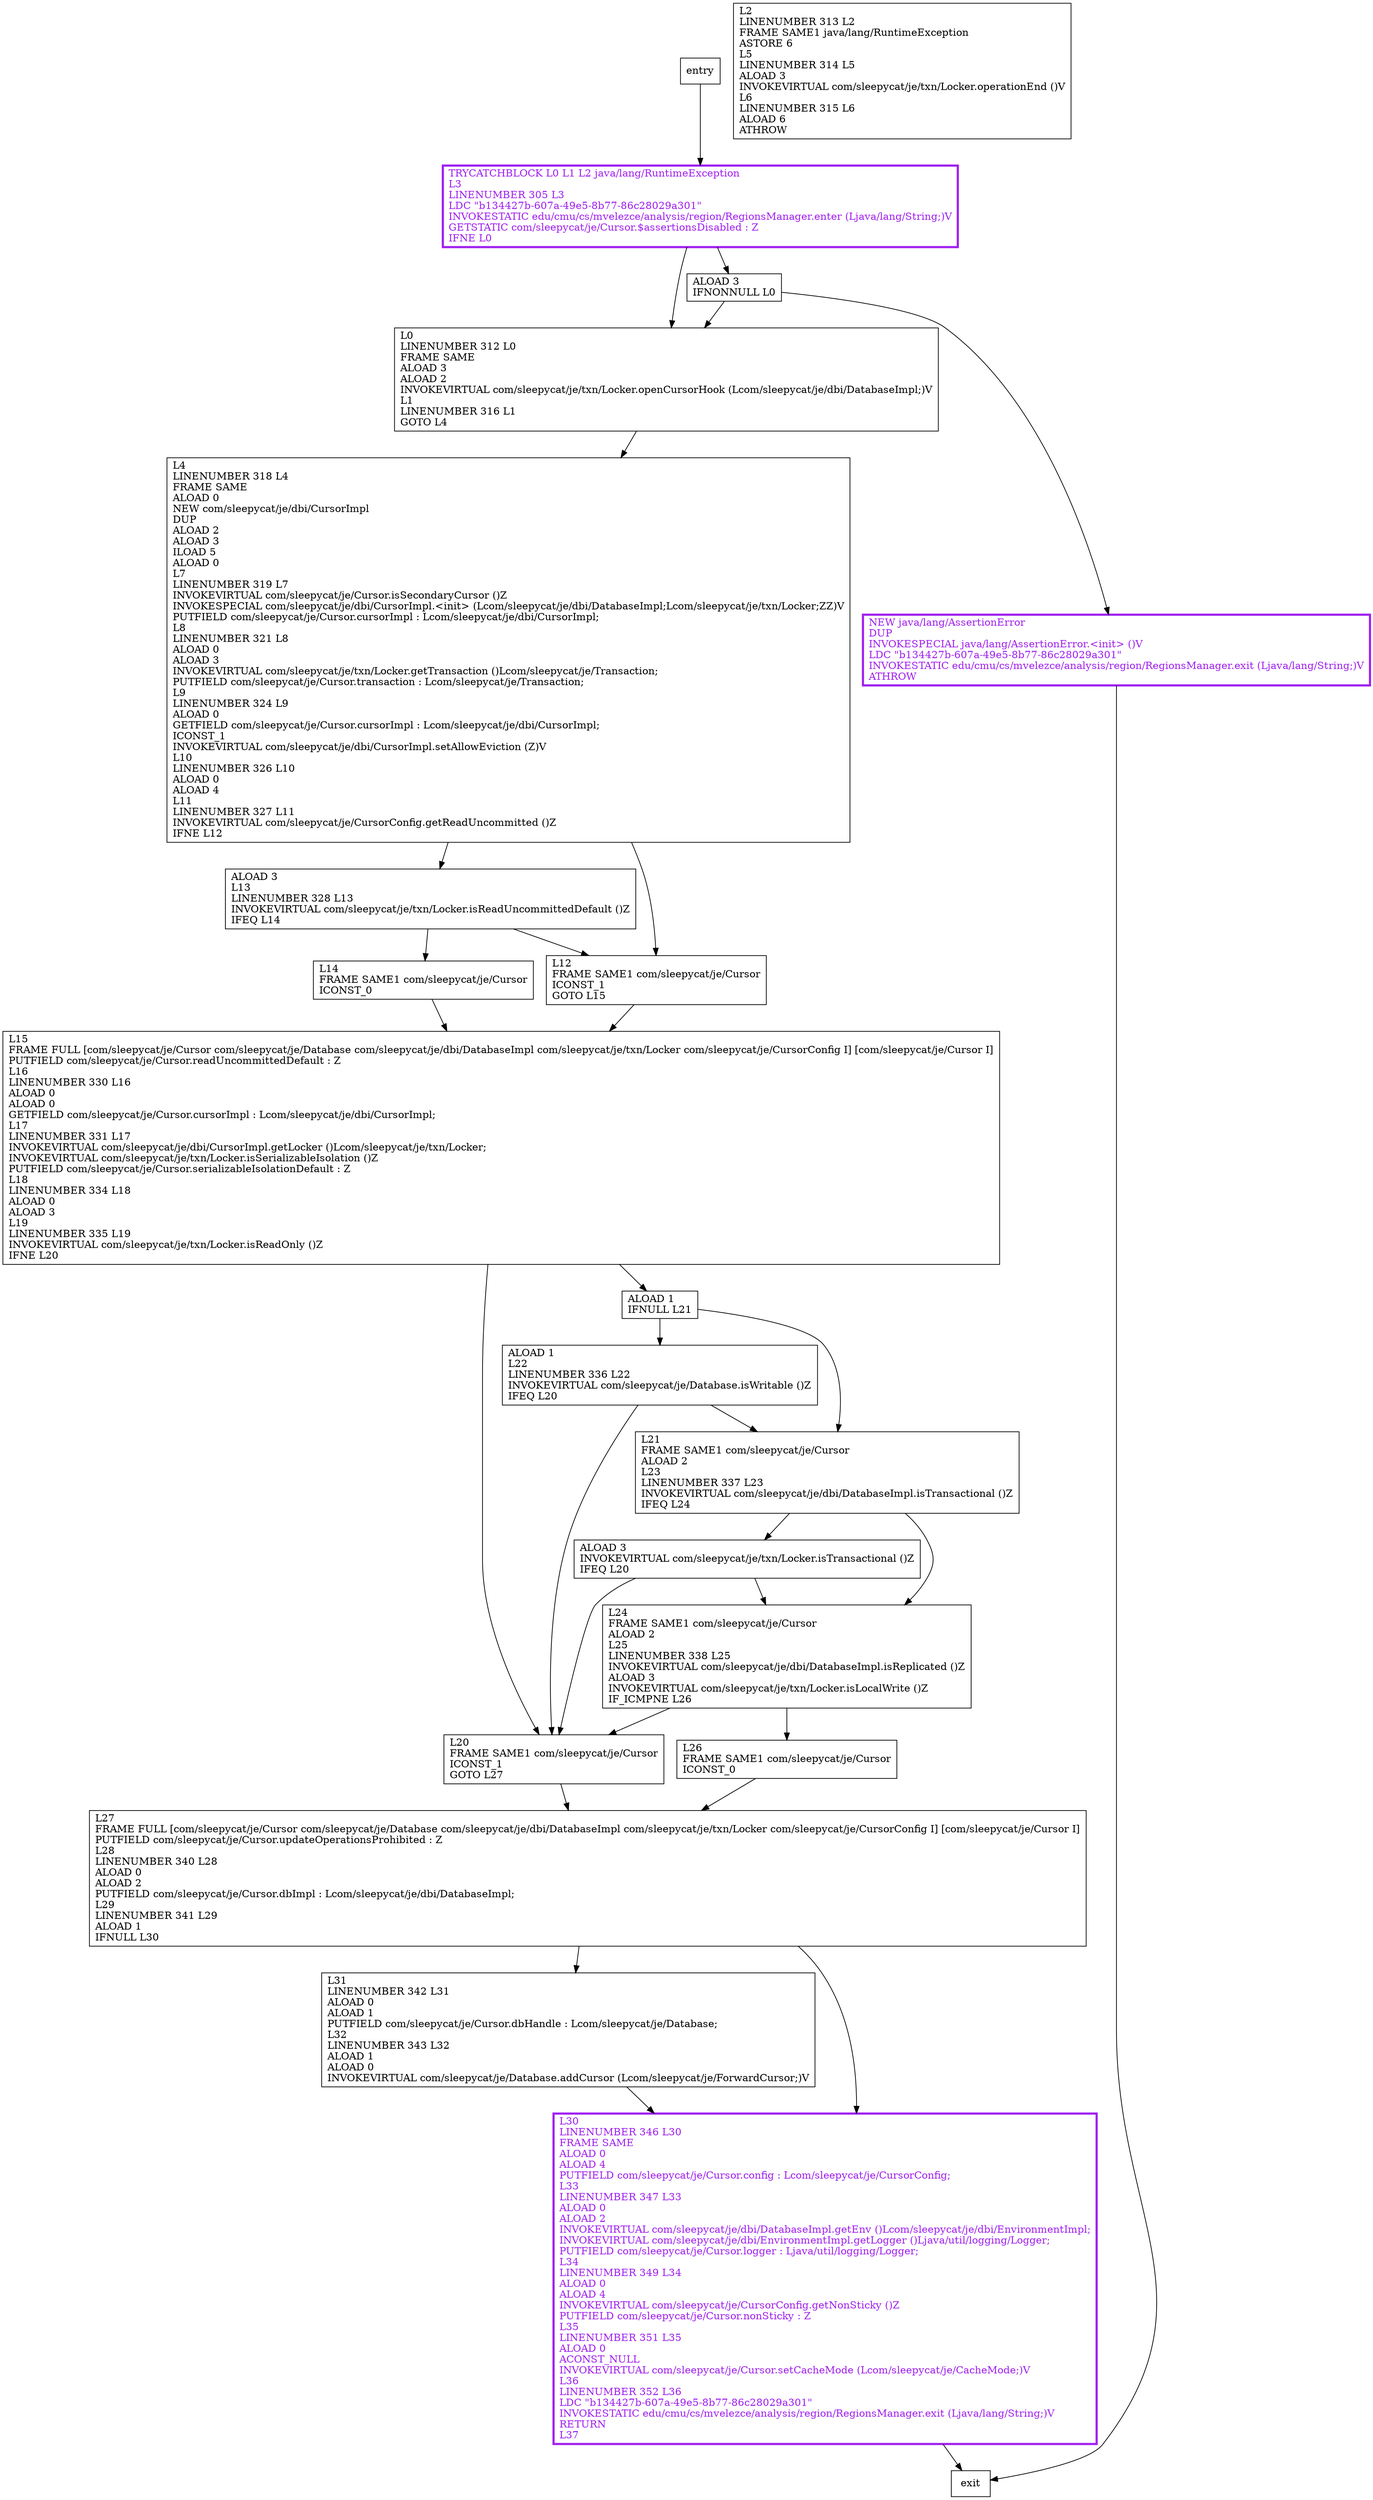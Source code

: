 digraph init {
node [shape=record];
750287905 [label="L27\lFRAME FULL [com/sleepycat/je/Cursor com/sleepycat/je/Database com/sleepycat/je/dbi/DatabaseImpl com/sleepycat/je/txn/Locker com/sleepycat/je/CursorConfig I] [com/sleepycat/je/Cursor I]\lPUTFIELD com/sleepycat/je/Cursor.updateOperationsProhibited : Z\lL28\lLINENUMBER 340 L28\lALOAD 0\lALOAD 2\lPUTFIELD com/sleepycat/je/Cursor.dbImpl : Lcom/sleepycat/je/dbi/DatabaseImpl;\lL29\lLINENUMBER 341 L29\lALOAD 1\lIFNULL L30\l"];
367259932 [label="L4\lLINENUMBER 318 L4\lFRAME SAME\lALOAD 0\lNEW com/sleepycat/je/dbi/CursorImpl\lDUP\lALOAD 2\lALOAD 3\lILOAD 5\lALOAD 0\lL7\lLINENUMBER 319 L7\lINVOKEVIRTUAL com/sleepycat/je/Cursor.isSecondaryCursor ()Z\lINVOKESPECIAL com/sleepycat/je/dbi/CursorImpl.\<init\> (Lcom/sleepycat/je/dbi/DatabaseImpl;Lcom/sleepycat/je/txn/Locker;ZZ)V\lPUTFIELD com/sleepycat/je/Cursor.cursorImpl : Lcom/sleepycat/je/dbi/CursorImpl;\lL8\lLINENUMBER 321 L8\lALOAD 0\lALOAD 3\lINVOKEVIRTUAL com/sleepycat/je/txn/Locker.getTransaction ()Lcom/sleepycat/je/Transaction;\lPUTFIELD com/sleepycat/je/Cursor.transaction : Lcom/sleepycat/je/Transaction;\lL9\lLINENUMBER 324 L9\lALOAD 0\lGETFIELD com/sleepycat/je/Cursor.cursorImpl : Lcom/sleepycat/je/dbi/CursorImpl;\lICONST_1\lINVOKEVIRTUAL com/sleepycat/je/dbi/CursorImpl.setAllowEviction (Z)V\lL10\lLINENUMBER 326 L10\lALOAD 0\lALOAD 4\lL11\lLINENUMBER 327 L11\lINVOKEVIRTUAL com/sleepycat/je/CursorConfig.getReadUncommitted ()Z\lIFNE L12\l"];
639768107 [label="ALOAD 3\lINVOKEVIRTUAL com/sleepycat/je/txn/Locker.isTransactional ()Z\lIFEQ L20\l"];
1394080120 [label="L0\lLINENUMBER 312 L0\lFRAME SAME\lALOAD 3\lALOAD 2\lINVOKEVIRTUAL com/sleepycat/je/txn/Locker.openCursorHook (Lcom/sleepycat/je/dbi/DatabaseImpl;)V\lL1\lLINENUMBER 316 L1\lGOTO L4\l"];
1557413780 [label="L2\lLINENUMBER 313 L2\lFRAME SAME1 java/lang/RuntimeException\lASTORE 6\lL5\lLINENUMBER 314 L5\lALOAD 3\lINVOKEVIRTUAL com/sleepycat/je/txn/Locker.operationEnd ()V\lL6\lLINENUMBER 315 L6\lALOAD 6\lATHROW\l"];
476002698 [label="L14\lFRAME SAME1 com/sleepycat/je/Cursor\lICONST_0\l"];
1636470026 [label="L15\lFRAME FULL [com/sleepycat/je/Cursor com/sleepycat/je/Database com/sleepycat/je/dbi/DatabaseImpl com/sleepycat/je/txn/Locker com/sleepycat/je/CursorConfig I] [com/sleepycat/je/Cursor I]\lPUTFIELD com/sleepycat/je/Cursor.readUncommittedDefault : Z\lL16\lLINENUMBER 330 L16\lALOAD 0\lALOAD 0\lGETFIELD com/sleepycat/je/Cursor.cursorImpl : Lcom/sleepycat/je/dbi/CursorImpl;\lL17\lLINENUMBER 331 L17\lINVOKEVIRTUAL com/sleepycat/je/dbi/CursorImpl.getLocker ()Lcom/sleepycat/je/txn/Locker;\lINVOKEVIRTUAL com/sleepycat/je/txn/Locker.isSerializableIsolation ()Z\lPUTFIELD com/sleepycat/je/Cursor.serializableIsolationDefault : Z\lL18\lLINENUMBER 334 L18\lALOAD 0\lALOAD 3\lL19\lLINENUMBER 335 L19\lINVOKEVIRTUAL com/sleepycat/je/txn/Locker.isReadOnly ()Z\lIFNE L20\l"];
2003982045 [label="ALOAD 1\lIFNULL L21\l"];
1703559056 [label="L30\lLINENUMBER 346 L30\lFRAME SAME\lALOAD 0\lALOAD 4\lPUTFIELD com/sleepycat/je/Cursor.config : Lcom/sleepycat/je/CursorConfig;\lL33\lLINENUMBER 347 L33\lALOAD 0\lALOAD 2\lINVOKEVIRTUAL com/sleepycat/je/dbi/DatabaseImpl.getEnv ()Lcom/sleepycat/je/dbi/EnvironmentImpl;\lINVOKEVIRTUAL com/sleepycat/je/dbi/EnvironmentImpl.getLogger ()Ljava/util/logging/Logger;\lPUTFIELD com/sleepycat/je/Cursor.logger : Ljava/util/logging/Logger;\lL34\lLINENUMBER 349 L34\lALOAD 0\lALOAD 4\lINVOKEVIRTUAL com/sleepycat/je/CursorConfig.getNonSticky ()Z\lPUTFIELD com/sleepycat/je/Cursor.nonSticky : Z\lL35\lLINENUMBER 351 L35\lALOAD 0\lACONST_NULL\lINVOKEVIRTUAL com/sleepycat/je/Cursor.setCacheMode (Lcom/sleepycat/je/CacheMode;)V\lL36\lLINENUMBER 352 L36\lLDC \"b134427b-607a-49e5-8b77-86c28029a301\"\lINVOKESTATIC edu/cmu/cs/mvelezce/analysis/region/RegionsManager.exit (Ljava/lang/String;)V\lRETURN\lL37\l"];
1030656534 [label="ALOAD 3\lIFNONNULL L0\l"];
446543059 [label="L31\lLINENUMBER 342 L31\lALOAD 0\lALOAD 1\lPUTFIELD com/sleepycat/je/Cursor.dbHandle : Lcom/sleepycat/je/Database;\lL32\lLINENUMBER 343 L32\lALOAD 1\lALOAD 0\lINVOKEVIRTUAL com/sleepycat/je/Database.addCursor (Lcom/sleepycat/je/ForwardCursor;)V\l"];
552329328 [label="L24\lFRAME SAME1 com/sleepycat/je/Cursor\lALOAD 2\lL25\lLINENUMBER 338 L25\lINVOKEVIRTUAL com/sleepycat/je/dbi/DatabaseImpl.isReplicated ()Z\lALOAD 3\lINVOKEVIRTUAL com/sleepycat/je/txn/Locker.isLocalWrite ()Z\lIF_ICMPNE L26\l"];
820302159 [label="L12\lFRAME SAME1 com/sleepycat/je/Cursor\lICONST_1\lGOTO L15\l"];
321043890 [label="L20\lFRAME SAME1 com/sleepycat/je/Cursor\lICONST_1\lGOTO L27\l"];
1985234229 [label="ALOAD 1\lL22\lLINENUMBER 336 L22\lINVOKEVIRTUAL com/sleepycat/je/Database.isWritable ()Z\lIFEQ L20\l"];
1124295720 [label="L21\lFRAME SAME1 com/sleepycat/je/Cursor\lALOAD 2\lL23\lLINENUMBER 337 L23\lINVOKEVIRTUAL com/sleepycat/je/dbi/DatabaseImpl.isTransactional ()Z\lIFEQ L24\l"];
381571408 [label="ALOAD 3\lL13\lLINENUMBER 328 L13\lINVOKEVIRTUAL com/sleepycat/je/txn/Locker.isReadUncommittedDefault ()Z\lIFEQ L14\l"];
2070651625 [label="NEW java/lang/AssertionError\lDUP\lINVOKESPECIAL java/lang/AssertionError.\<init\> ()V\lLDC \"b134427b-607a-49e5-8b77-86c28029a301\"\lINVOKESTATIC edu/cmu/cs/mvelezce/analysis/region/RegionsManager.exit (Ljava/lang/String;)V\lATHROW\l"];
1999841954 [label="TRYCATCHBLOCK L0 L1 L2 java/lang/RuntimeException\lL3\lLINENUMBER 305 L3\lLDC \"b134427b-607a-49e5-8b77-86c28029a301\"\lINVOKESTATIC edu/cmu/cs/mvelezce/analysis/region/RegionsManager.enter (Ljava/lang/String;)V\lGETSTATIC com/sleepycat/je/Cursor.$assertionsDisabled : Z\lIFNE L0\l"];
1958896821 [label="L26\lFRAME SAME1 com/sleepycat/je/Cursor\lICONST_0\l"];
entry;
exit;
750287905 -> 1703559056;
750287905 -> 446543059;
367259932 -> 820302159;
367259932 -> 381571408;
639768107 -> 552329328;
639768107 -> 321043890;
1394080120 -> 367259932;
476002698 -> 1636470026;
1636470026 -> 321043890;
1636470026 -> 2003982045;
2003982045 -> 1985234229;
2003982045 -> 1124295720;
1703559056 -> exit;
1030656534 -> 1394080120;
1030656534 -> 2070651625;
446543059 -> 1703559056;
entry -> 1999841954;
552329328 -> 321043890;
552329328 -> 1958896821;
820302159 -> 1636470026;
321043890 -> 750287905;
1985234229 -> 321043890;
1985234229 -> 1124295720;
1124295720 -> 552329328;
1124295720 -> 639768107;
381571408 -> 820302159;
381571408 -> 476002698;
2070651625 -> exit;
1999841954 -> 1394080120;
1999841954 -> 1030656534;
1958896821 -> 750287905;
1703559056[fontcolor="purple", penwidth=3, color="purple"];
2070651625[fontcolor="purple", penwidth=3, color="purple"];
1999841954[fontcolor="purple", penwidth=3, color="purple"];
}
